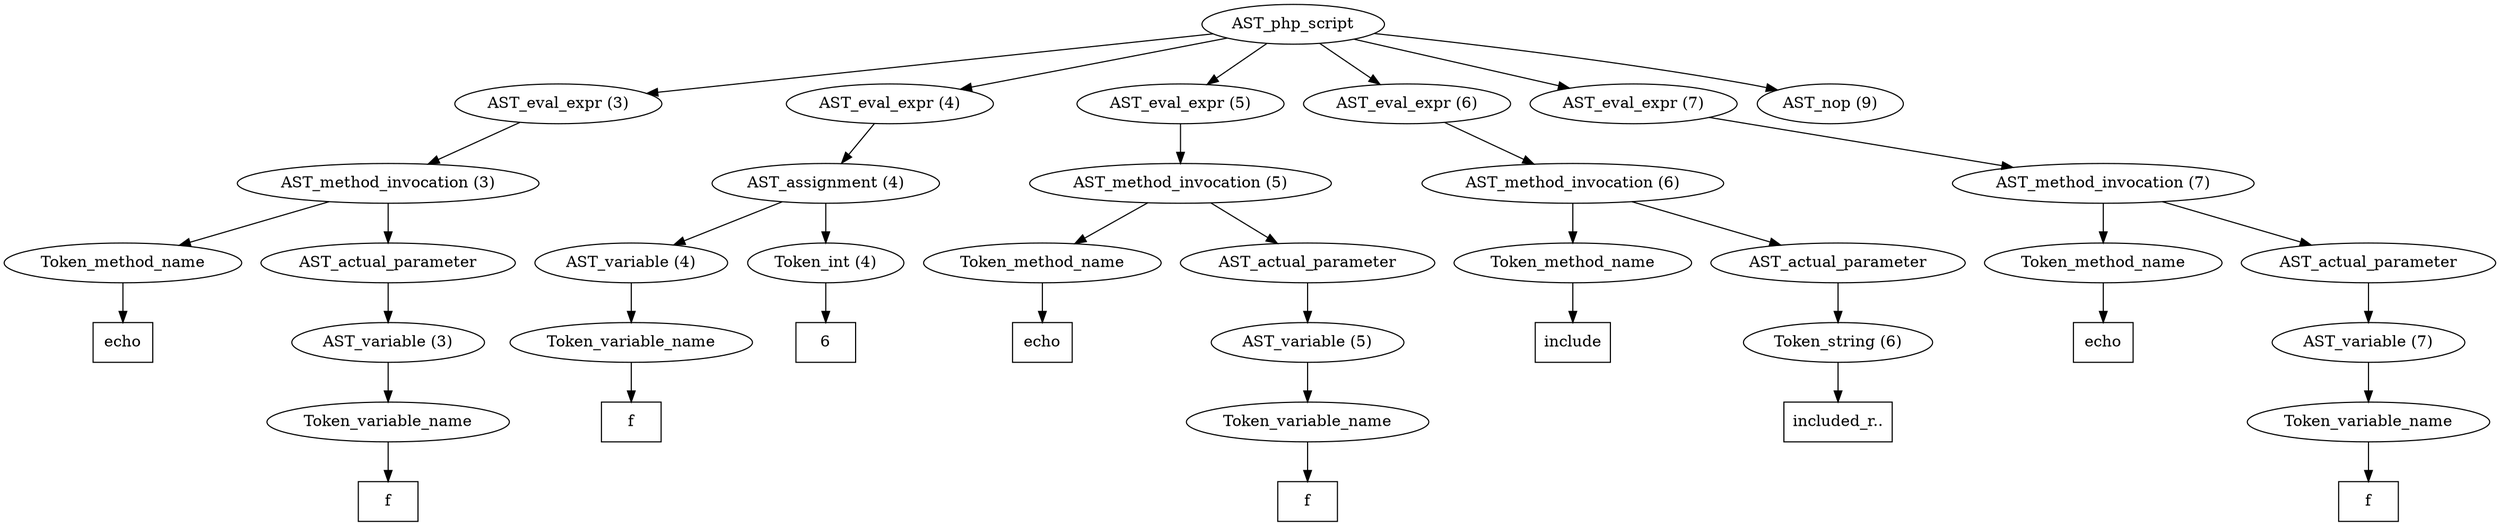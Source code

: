 /*
 * AST in dot format generated by phc -- the PHP compiler
 */

digraph AST {
node_0 [label="AST_php_script"];
node_1 [label="AST_eval_expr (3)"];
node_2 [label="AST_method_invocation (3)"];
node_3 [label="Token_method_name"];
node_4 [label="echo", shape=box]
node_3 -> node_4;
node_5 [label="AST_actual_parameter"];
node_6 [label="AST_variable (3)"];
node_7 [label="Token_variable_name"];
node_8 [label="f", shape=box]
node_7 -> node_8;
node_6 -> node_7;
node_5 -> node_6;
node_2 -> node_5;
node_2 -> node_3;
node_1 -> node_2;
node_9 [label="AST_eval_expr (4)"];
node_10 [label="AST_assignment (4)"];
node_11 [label="AST_variable (4)"];
node_12 [label="Token_variable_name"];
node_13 [label="f", shape=box]
node_12 -> node_13;
node_11 -> node_12;
node_14 [label="Token_int (4)"];
node_15 [label="6", shape=box]
node_14 -> node_15;
node_10 -> node_14;
node_10 -> node_11;
node_9 -> node_10;
node_16 [label="AST_eval_expr (5)"];
node_17 [label="AST_method_invocation (5)"];
node_18 [label="Token_method_name"];
node_19 [label="echo", shape=box]
node_18 -> node_19;
node_20 [label="AST_actual_parameter"];
node_21 [label="AST_variable (5)"];
node_22 [label="Token_variable_name"];
node_23 [label="f", shape=box]
node_22 -> node_23;
node_21 -> node_22;
node_20 -> node_21;
node_17 -> node_20;
node_17 -> node_18;
node_16 -> node_17;
node_24 [label="AST_eval_expr (6)"];
node_25 [label="AST_method_invocation (6)"];
node_26 [label="Token_method_name"];
node_27 [label="include", shape=box]
node_26 -> node_27;
node_28 [label="AST_actual_parameter"];
node_29 [label="Token_string (6)"];
node_30 [label="included_r..", shape=box]
node_29 -> node_30;
node_28 -> node_29;
node_25 -> node_28;
node_25 -> node_26;
node_24 -> node_25;
node_31 [label="AST_eval_expr (7)"];
node_32 [label="AST_method_invocation (7)"];
node_33 [label="Token_method_name"];
node_34 [label="echo", shape=box]
node_33 -> node_34;
node_35 [label="AST_actual_parameter"];
node_36 [label="AST_variable (7)"];
node_37 [label="Token_variable_name"];
node_38 [label="f", shape=box]
node_37 -> node_38;
node_36 -> node_37;
node_35 -> node_36;
node_32 -> node_35;
node_32 -> node_33;
node_31 -> node_32;
node_39 [label="AST_nop (9)"];
node_0 -> node_39;
node_0 -> node_31;
node_0 -> node_24;
node_0 -> node_16;
node_0 -> node_9;
node_0 -> node_1;
}
